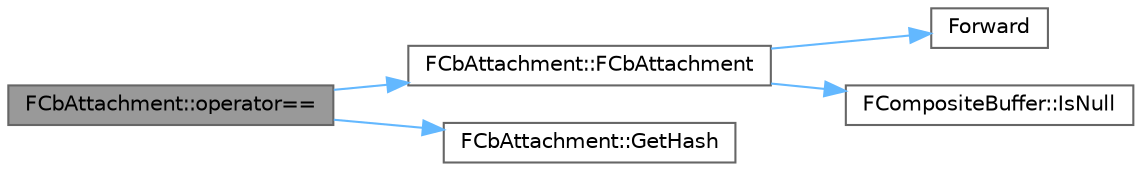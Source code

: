 digraph "FCbAttachment::operator=="
{
 // INTERACTIVE_SVG=YES
 // LATEX_PDF_SIZE
  bgcolor="transparent";
  edge [fontname=Helvetica,fontsize=10,labelfontname=Helvetica,labelfontsize=10];
  node [fontname=Helvetica,fontsize=10,shape=box,height=0.2,width=0.4];
  rankdir="LR";
  Node1 [id="Node000001",label="FCbAttachment::operator==",height=0.2,width=0.4,color="gray40", fillcolor="grey60", style="filled", fontcolor="black",tooltip="Compares attachments by their hash."];
  Node1 -> Node2 [id="edge1_Node000001_Node000002",color="steelblue1",style="solid",tooltip=" "];
  Node2 [id="Node000002",label="FCbAttachment::FCbAttachment",height=0.2,width=0.4,color="grey40", fillcolor="white", style="filled",URL="$dd/d6d/classFCbAttachment.html#a58c407cf6905c313db3e1057c1daa8d6",tooltip=" "];
  Node2 -> Node3 [id="edge2_Node000002_Node000003",color="steelblue1",style="solid",tooltip=" "];
  Node3 [id="Node000003",label="Forward",height=0.2,width=0.4,color="grey40", fillcolor="white", style="filled",URL="$d4/d24/UnrealTemplate_8h.html#a68f280c1d561a8899a1e9e3ea8405d00",tooltip="Forward will cast a reference to an rvalue reference."];
  Node2 -> Node4 [id="edge3_Node000002_Node000004",color="steelblue1",style="solid",tooltip=" "];
  Node4 [id="Node000004",label="FCompositeBuffer::IsNull",height=0.2,width=0.4,color="grey40", fillcolor="white", style="filled",URL="$d3/d5b/classFCompositeBuffer.html#ada244cd712145dd21e3cfb8cf0911e45",tooltip="Returns true if the composite buffer is null."];
  Node1 -> Node5 [id="edge4_Node000001_Node000005",color="steelblue1",style="solid",tooltip=" "];
  Node5 [id="Node000005",label="FCbAttachment::GetHash",height=0.2,width=0.4,color="grey40", fillcolor="white", style="filled",URL="$dd/d6d/classFCbAttachment.html#a7e48a19382cab68a641664456c9bcb54",tooltip="Returns the hash of the attachment value."];
}
